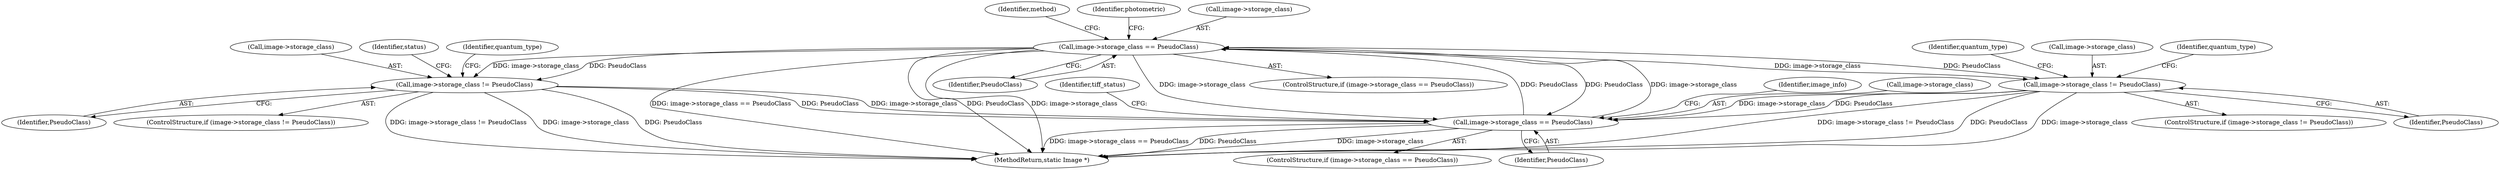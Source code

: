 digraph "0_ImageMagick_58cf5bf4fade82e3b510e8f3463a967278a3e410_0@pointer" {
"1001624" [label="(Call,image->storage_class == PseudoClass)"];
"1001355" [label="(Call,image->storage_class == PseudoClass)"];
"1001769" [label="(Call,image->storage_class != PseudoClass)"];
"1001624" [label="(Call,image->storage_class == PseudoClass)"];
"1001726" [label="(Call,image->storage_class != PseudoClass)"];
"1001770" [label="(Call,image->storage_class)"];
"1001354" [label="(ControlStructure,if (image->storage_class == PseudoClass))"];
"1001733" [label="(Identifier,quantum_type)"];
"1001628" [label="(Identifier,PseudoClass)"];
"1001630" [label="(Identifier,method)"];
"1001524" [label="(Identifier,image_info)"];
"1001727" [label="(Call,image->storage_class)"];
"1001768" [label="(ControlStructure,if (image->storage_class != PseudoClass))"];
"1001725" [label="(ControlStructure,if (image->storage_class != PseudoClass))"];
"1001790" [label="(Identifier,status)"];
"1001776" [label="(Identifier,quantum_type)"];
"1001635" [label="(Identifier,photometric)"];
"1001623" [label="(ControlStructure,if (image->storage_class == PseudoClass))"];
"1001769" [label="(Call,image->storage_class != PseudoClass)"];
"1001754" [label="(Identifier,quantum_type)"];
"1001625" [label="(Call,image->storage_class)"];
"1001773" [label="(Identifier,PseudoClass)"];
"1001730" [label="(Identifier,PseudoClass)"];
"1001359" [label="(Identifier,PseudoClass)"];
"1001624" [label="(Call,image->storage_class == PseudoClass)"];
"1001726" [label="(Call,image->storage_class != PseudoClass)"];
"1001356" [label="(Call,image->storage_class)"];
"1001367" [label="(Identifier,tiff_status)"];
"1001355" [label="(Call,image->storage_class == PseudoClass)"];
"1003385" [label="(MethodReturn,static Image *)"];
"1001624" -> "1001623"  [label="AST: "];
"1001624" -> "1001628"  [label="CFG: "];
"1001625" -> "1001624"  [label="AST: "];
"1001628" -> "1001624"  [label="AST: "];
"1001630" -> "1001624"  [label="CFG: "];
"1001635" -> "1001624"  [label="CFG: "];
"1001624" -> "1003385"  [label="DDG: image->storage_class == PseudoClass"];
"1001624" -> "1003385"  [label="DDG: PseudoClass"];
"1001624" -> "1003385"  [label="DDG: image->storage_class"];
"1001624" -> "1001355"  [label="DDG: image->storage_class"];
"1001624" -> "1001355"  [label="DDG: PseudoClass"];
"1001355" -> "1001624"  [label="DDG: image->storage_class"];
"1001355" -> "1001624"  [label="DDG: PseudoClass"];
"1001624" -> "1001726"  [label="DDG: image->storage_class"];
"1001624" -> "1001726"  [label="DDG: PseudoClass"];
"1001624" -> "1001769"  [label="DDG: image->storage_class"];
"1001624" -> "1001769"  [label="DDG: PseudoClass"];
"1001355" -> "1001354"  [label="AST: "];
"1001355" -> "1001359"  [label="CFG: "];
"1001356" -> "1001355"  [label="AST: "];
"1001359" -> "1001355"  [label="AST: "];
"1001367" -> "1001355"  [label="CFG: "];
"1001524" -> "1001355"  [label="CFG: "];
"1001355" -> "1003385"  [label="DDG: image->storage_class == PseudoClass"];
"1001355" -> "1003385"  [label="DDG: PseudoClass"];
"1001355" -> "1003385"  [label="DDG: image->storage_class"];
"1001769" -> "1001355"  [label="DDG: image->storage_class"];
"1001769" -> "1001355"  [label="DDG: PseudoClass"];
"1001726" -> "1001355"  [label="DDG: image->storage_class"];
"1001726" -> "1001355"  [label="DDG: PseudoClass"];
"1001769" -> "1001768"  [label="AST: "];
"1001769" -> "1001773"  [label="CFG: "];
"1001770" -> "1001769"  [label="AST: "];
"1001773" -> "1001769"  [label="AST: "];
"1001776" -> "1001769"  [label="CFG: "];
"1001790" -> "1001769"  [label="CFG: "];
"1001769" -> "1003385"  [label="DDG: image->storage_class != PseudoClass"];
"1001769" -> "1003385"  [label="DDG: image->storage_class"];
"1001769" -> "1003385"  [label="DDG: PseudoClass"];
"1001726" -> "1001725"  [label="AST: "];
"1001726" -> "1001730"  [label="CFG: "];
"1001727" -> "1001726"  [label="AST: "];
"1001730" -> "1001726"  [label="AST: "];
"1001733" -> "1001726"  [label="CFG: "];
"1001754" -> "1001726"  [label="CFG: "];
"1001726" -> "1003385"  [label="DDG: image->storage_class != PseudoClass"];
"1001726" -> "1003385"  [label="DDG: PseudoClass"];
"1001726" -> "1003385"  [label="DDG: image->storage_class"];
}
